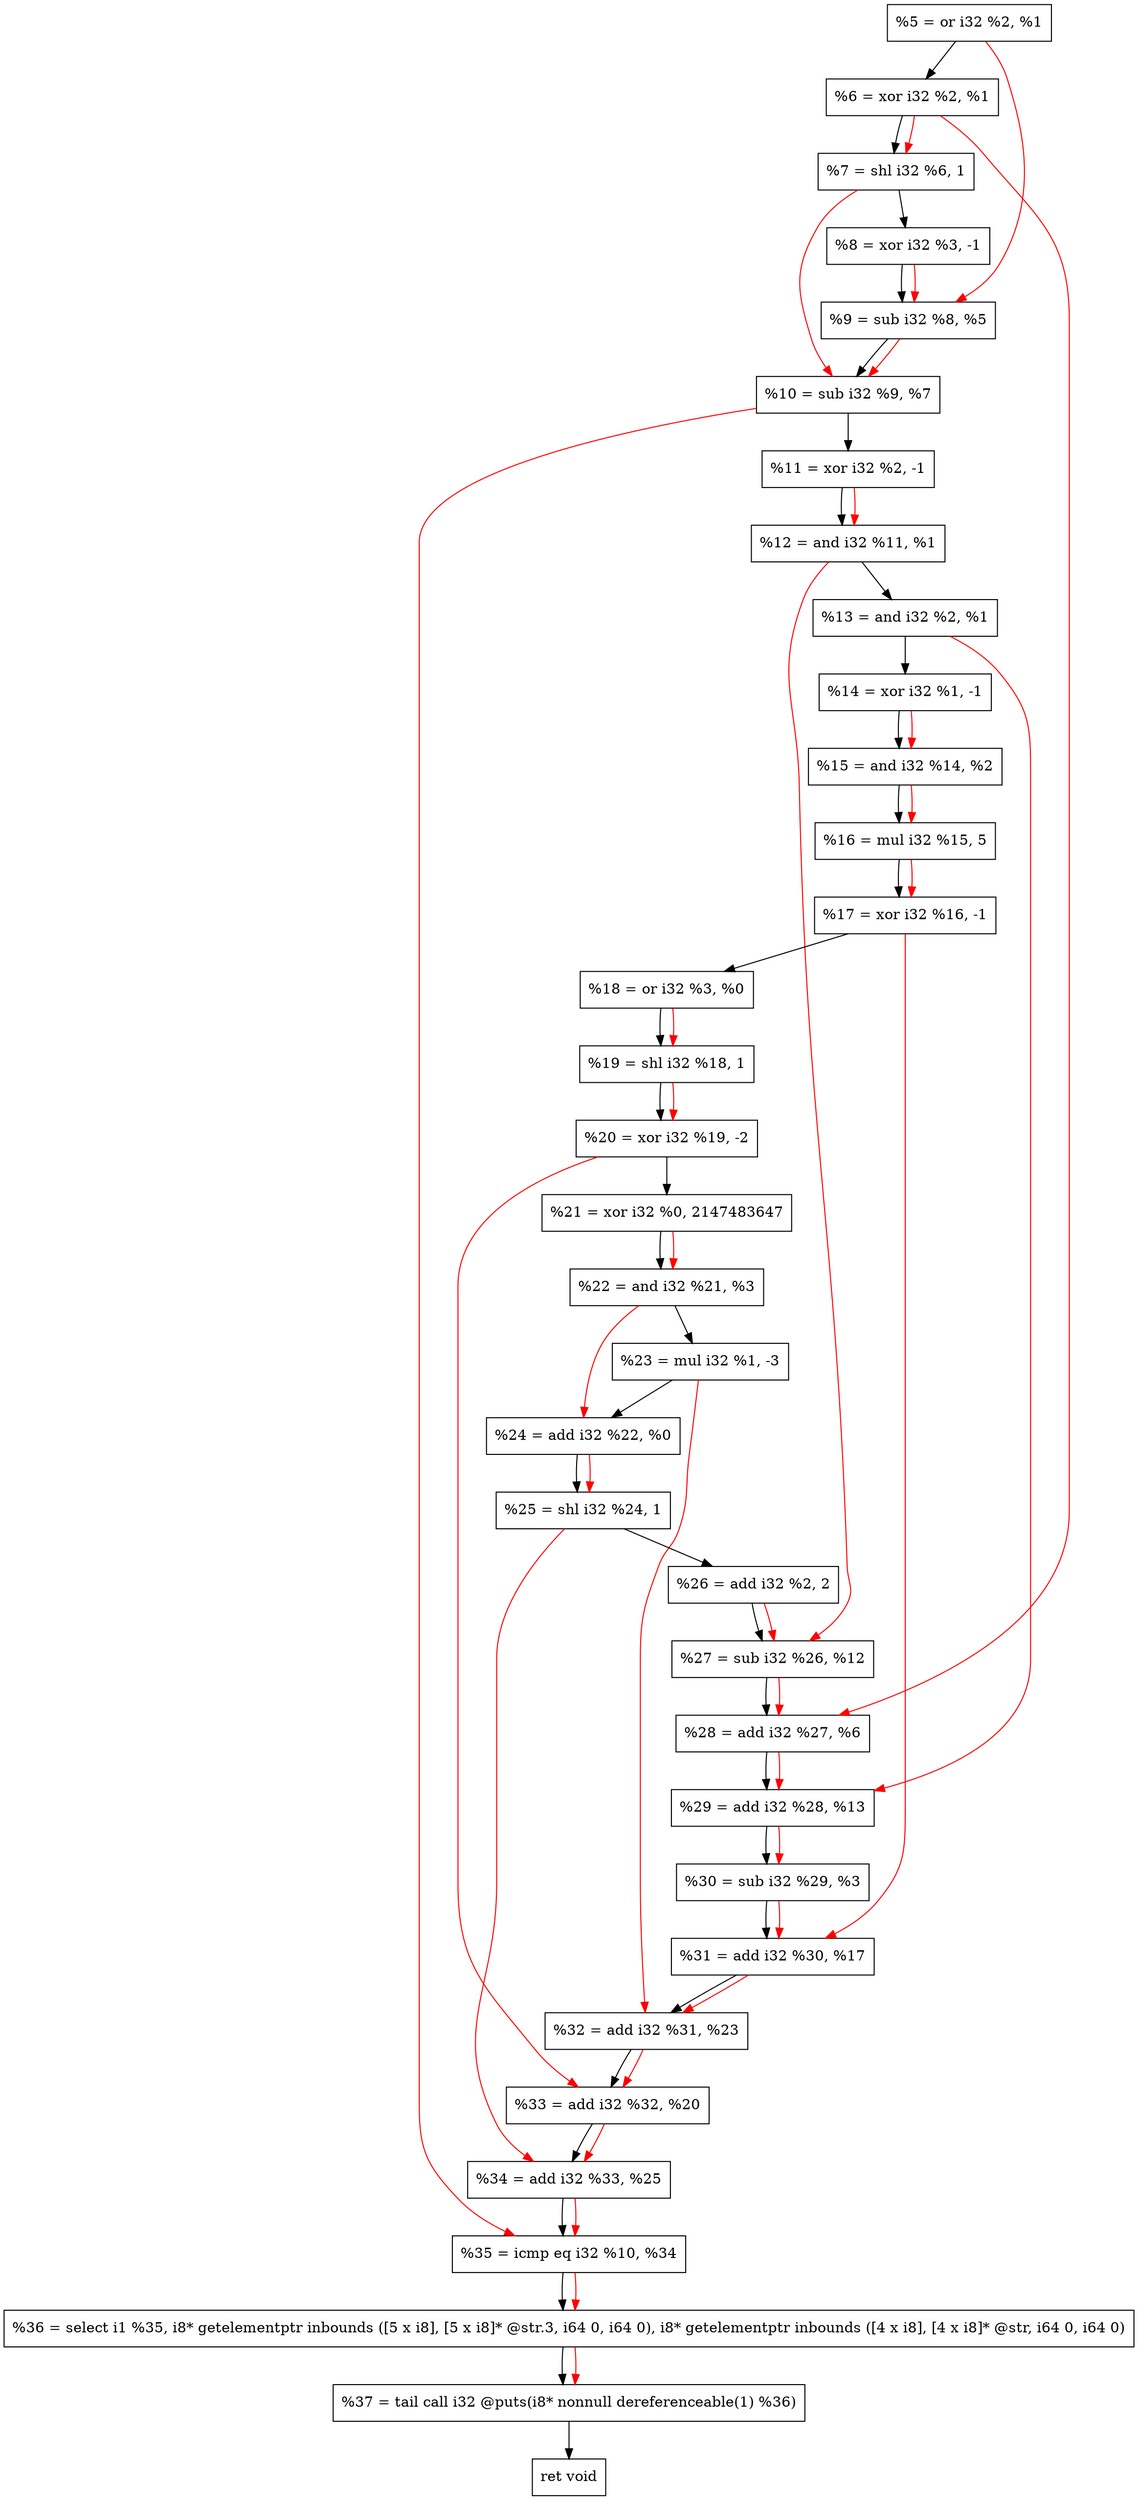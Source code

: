 digraph "DFG for'crackme' function" {
	Node0x1a10970[shape=record, label="  %5 = or i32 %2, %1"];
	Node0x1a109e0[shape=record, label="  %6 = xor i32 %2, %1"];
	Node0x1a11060[shape=record, label="  %7 = shl i32 %6, 1"];
	Node0x1a11100[shape=record, label="  %8 = xor i32 %3, -1"];
	Node0x1a11170[shape=record, label="  %9 = sub i32 %8, %5"];
	Node0x1a111e0[shape=record, label="  %10 = sub i32 %9, %7"];
	Node0x1a11250[shape=record, label="  %11 = xor i32 %2, -1"];
	Node0x1a112c0[shape=record, label="  %12 = and i32 %11, %1"];
	Node0x1a11330[shape=record, label="  %13 = and i32 %2, %1"];
	Node0x1a113a0[shape=record, label="  %14 = xor i32 %1, -1"];
	Node0x1a11410[shape=record, label="  %15 = and i32 %14, %2"];
	Node0x1a114b0[shape=record, label="  %16 = mul i32 %15, 5"];
	Node0x1a11520[shape=record, label="  %17 = xor i32 %16, -1"];
	Node0x1a11590[shape=record, label="  %18 = or i32 %3, %0"];
	Node0x1a11600[shape=record, label="  %19 = shl i32 %18, 1"];
	Node0x1a116a0[shape=record, label="  %20 = xor i32 %19, -2"];
	Node0x1a11740[shape=record, label="  %21 = xor i32 %0, 2147483647"];
	Node0x1a117b0[shape=record, label="  %22 = and i32 %21, %3"];
	Node0x1a11850[shape=record, label="  %23 = mul i32 %1, -3"];
	Node0x1a118c0[shape=record, label="  %24 = add i32 %22, %0"];
	Node0x1a11930[shape=record, label="  %25 = shl i32 %24, 1"];
	Node0x1a119d0[shape=record, label="  %26 = add i32 %2, 2"];
	Node0x1a11a40[shape=record, label="  %27 = sub i32 %26, %12"];
	Node0x1a11ab0[shape=record, label="  %28 = add i32 %27, %6"];
	Node0x1a11b20[shape=record, label="  %29 = add i32 %28, %13"];
	Node0x1a11b90[shape=record, label="  %30 = sub i32 %29, %3"];
	Node0x1a11c00[shape=record, label="  %31 = add i32 %30, %17"];
	Node0x1a11c70[shape=record, label="  %32 = add i32 %31, %23"];
	Node0x1a11ef0[shape=record, label="  %33 = add i32 %32, %20"];
	Node0x1a11f60[shape=record, label="  %34 = add i32 %33, %25"];
	Node0x1a11fd0[shape=record, label="  %35 = icmp eq i32 %10, %34"];
	Node0x19b1268[shape=record, label="  %36 = select i1 %35, i8* getelementptr inbounds ([5 x i8], [5 x i8]* @str.3, i64 0, i64 0), i8* getelementptr inbounds ([4 x i8], [4 x i8]* @str, i64 0, i64 0)"];
	Node0x1a12470[shape=record, label="  %37 = tail call i32 @puts(i8* nonnull dereferenceable(1) %36)"];
	Node0x1a124c0[shape=record, label="  ret void"];
	Node0x1a10970 -> Node0x1a109e0;
	Node0x1a109e0 -> Node0x1a11060;
	Node0x1a11060 -> Node0x1a11100;
	Node0x1a11100 -> Node0x1a11170;
	Node0x1a11170 -> Node0x1a111e0;
	Node0x1a111e0 -> Node0x1a11250;
	Node0x1a11250 -> Node0x1a112c0;
	Node0x1a112c0 -> Node0x1a11330;
	Node0x1a11330 -> Node0x1a113a0;
	Node0x1a113a0 -> Node0x1a11410;
	Node0x1a11410 -> Node0x1a114b0;
	Node0x1a114b0 -> Node0x1a11520;
	Node0x1a11520 -> Node0x1a11590;
	Node0x1a11590 -> Node0x1a11600;
	Node0x1a11600 -> Node0x1a116a0;
	Node0x1a116a0 -> Node0x1a11740;
	Node0x1a11740 -> Node0x1a117b0;
	Node0x1a117b0 -> Node0x1a11850;
	Node0x1a11850 -> Node0x1a118c0;
	Node0x1a118c0 -> Node0x1a11930;
	Node0x1a11930 -> Node0x1a119d0;
	Node0x1a119d0 -> Node0x1a11a40;
	Node0x1a11a40 -> Node0x1a11ab0;
	Node0x1a11ab0 -> Node0x1a11b20;
	Node0x1a11b20 -> Node0x1a11b90;
	Node0x1a11b90 -> Node0x1a11c00;
	Node0x1a11c00 -> Node0x1a11c70;
	Node0x1a11c70 -> Node0x1a11ef0;
	Node0x1a11ef0 -> Node0x1a11f60;
	Node0x1a11f60 -> Node0x1a11fd0;
	Node0x1a11fd0 -> Node0x19b1268;
	Node0x19b1268 -> Node0x1a12470;
	Node0x1a12470 -> Node0x1a124c0;
edge [color=red]
	Node0x1a109e0 -> Node0x1a11060;
	Node0x1a11100 -> Node0x1a11170;
	Node0x1a10970 -> Node0x1a11170;
	Node0x1a11170 -> Node0x1a111e0;
	Node0x1a11060 -> Node0x1a111e0;
	Node0x1a11250 -> Node0x1a112c0;
	Node0x1a113a0 -> Node0x1a11410;
	Node0x1a11410 -> Node0x1a114b0;
	Node0x1a114b0 -> Node0x1a11520;
	Node0x1a11590 -> Node0x1a11600;
	Node0x1a11600 -> Node0x1a116a0;
	Node0x1a11740 -> Node0x1a117b0;
	Node0x1a117b0 -> Node0x1a118c0;
	Node0x1a118c0 -> Node0x1a11930;
	Node0x1a119d0 -> Node0x1a11a40;
	Node0x1a112c0 -> Node0x1a11a40;
	Node0x1a11a40 -> Node0x1a11ab0;
	Node0x1a109e0 -> Node0x1a11ab0;
	Node0x1a11ab0 -> Node0x1a11b20;
	Node0x1a11330 -> Node0x1a11b20;
	Node0x1a11b20 -> Node0x1a11b90;
	Node0x1a11b90 -> Node0x1a11c00;
	Node0x1a11520 -> Node0x1a11c00;
	Node0x1a11c00 -> Node0x1a11c70;
	Node0x1a11850 -> Node0x1a11c70;
	Node0x1a11c70 -> Node0x1a11ef0;
	Node0x1a116a0 -> Node0x1a11ef0;
	Node0x1a11ef0 -> Node0x1a11f60;
	Node0x1a11930 -> Node0x1a11f60;
	Node0x1a111e0 -> Node0x1a11fd0;
	Node0x1a11f60 -> Node0x1a11fd0;
	Node0x1a11fd0 -> Node0x19b1268;
	Node0x19b1268 -> Node0x1a12470;
}
